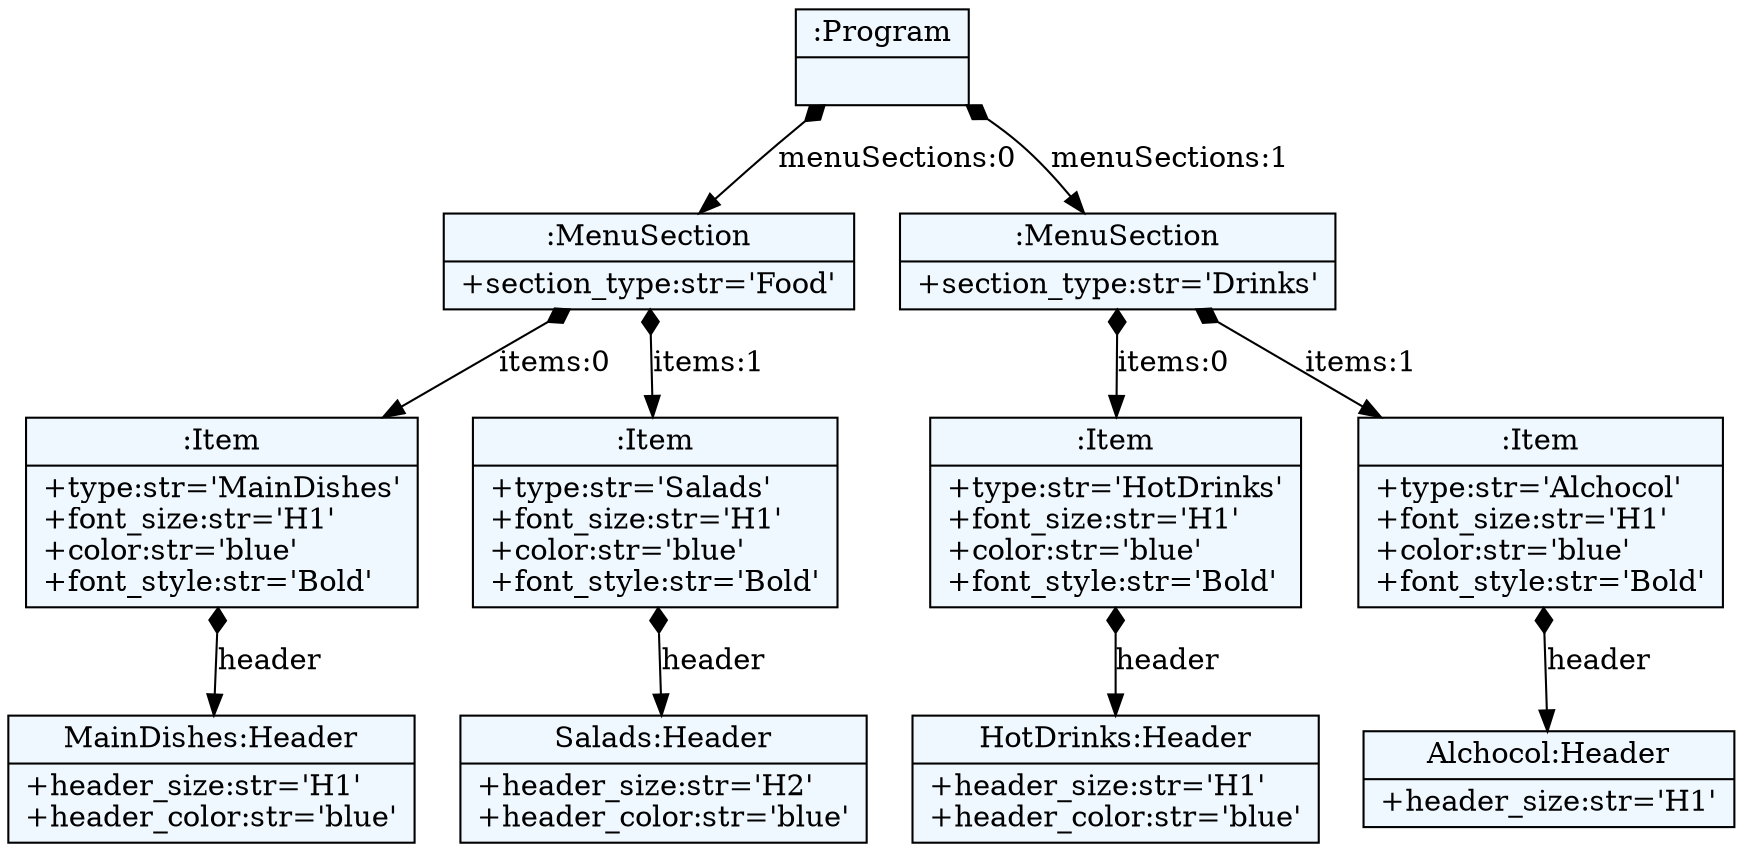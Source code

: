
    digraph textX {
    fontname = "Bitstream Vera Sans"
    fontsize = 8
    node[
        shape=record,
        style=filled,
        fillcolor=aliceblue
    ]
    nodesep = 0.3
    edge[dir=black,arrowtail=empty]


1891622096176 -> 1891622096368 [label="menuSections:0" arrowtail=diamond dir=both]
1891622096368 -> 1891622096560 [label="items:0" arrowtail=diamond dir=both]
1891622096560 -> 1891622096656 [label="header" arrowtail=diamond dir=both]
1891622096656[label="{MainDishes:Header|+header_size:str='H1'\l+header_color:str='blue'\l}"]
1891622096560[label="{:Item|+type:str='MainDishes'\l+font_size:str='H1'\l+color:str='blue'\l+font_style:str='Bold'\l}"]
1891622096368 -> 1891622096608 [label="items:1" arrowtail=diamond dir=both]
1891622096608 -> 1891622096752 [label="header" arrowtail=diamond dir=both]
1891622096752[label="{Salads:Header|+header_size:str='H2'\l+header_color:str='blue'\l}"]
1891622096608[label="{:Item|+type:str='Salads'\l+font_size:str='H1'\l+color:str='blue'\l+font_style:str='Bold'\l}"]
1891622096368[label="{:MenuSection|+section_type:str='Food'\l}"]
1891622096176 -> 1891622096464 [label="menuSections:1" arrowtail=diamond dir=both]
1891622096464 -> 1891622096848 [label="items:0" arrowtail=diamond dir=both]
1891622096848 -> 1891622096944 [label="header" arrowtail=diamond dir=both]
1891622096944[label="{HotDrinks:Header|+header_size:str='H1'\l+header_color:str='blue'\l}"]
1891622096848[label="{:Item|+type:str='HotDrinks'\l+font_size:str='H1'\l+color:str='blue'\l+font_style:str='Bold'\l}"]
1891622096464 -> 1891622096896 [label="items:1" arrowtail=diamond dir=both]
1891622096896 -> 1891622097040 [label="header" arrowtail=diamond dir=both]
1891622097040[label="{Alchocol:Header|+header_size:str='H1'\l}"]
1891622096896[label="{:Item|+type:str='Alchocol'\l+font_size:str='H1'\l+color:str='blue'\l+font_style:str='Bold'\l}"]
1891622096464[label="{:MenuSection|+section_type:str='Drinks'\l}"]
1891622096176[label="{:Program|}"]

}
